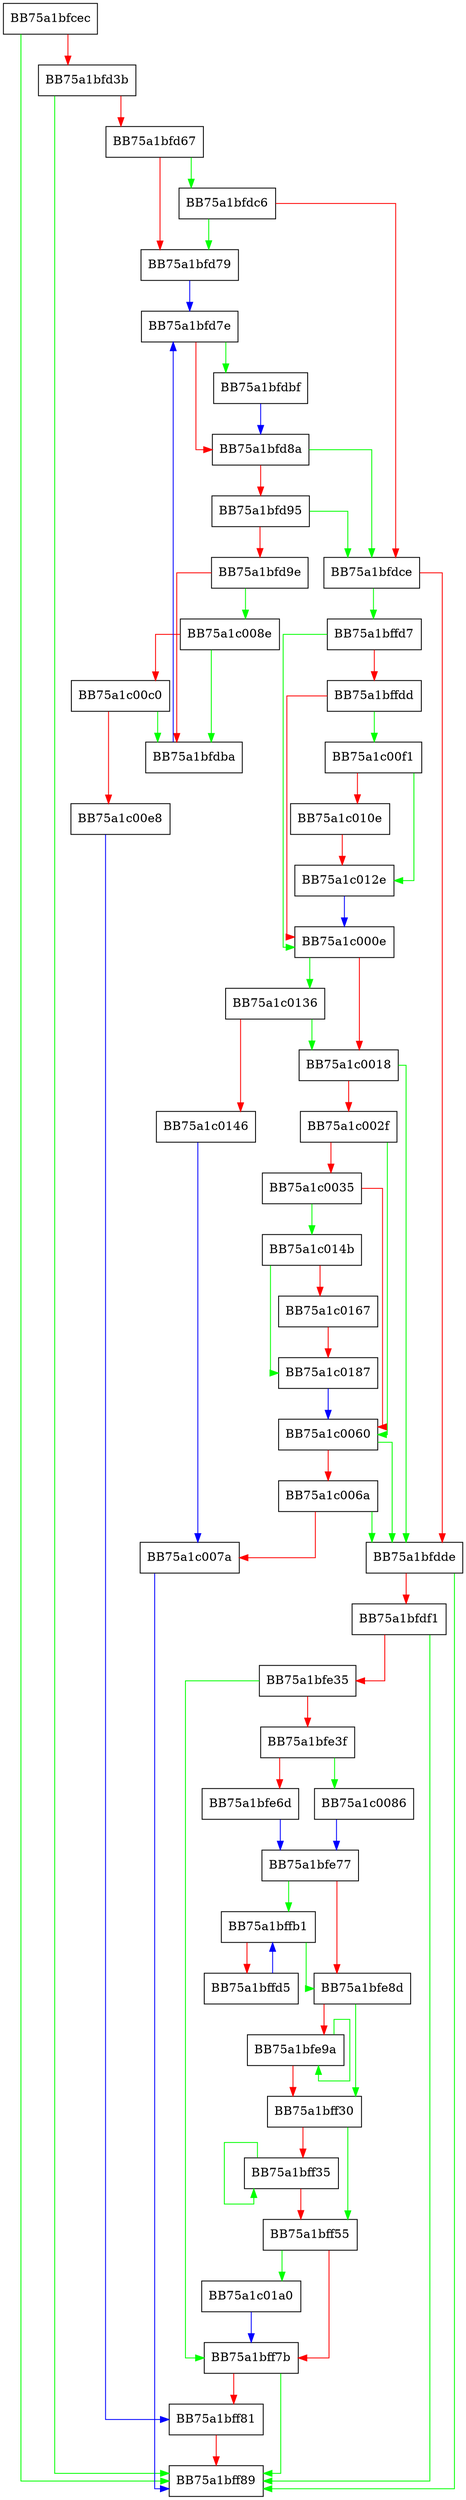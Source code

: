 digraph std_scan_entry {
  node [shape="box"];
  graph [splines=ortho];
  BB75a1bfcec -> BB75a1bff89 [color="green"];
  BB75a1bfcec -> BB75a1bfd3b [color="red"];
  BB75a1bfd3b -> BB75a1bff89 [color="green"];
  BB75a1bfd3b -> BB75a1bfd67 [color="red"];
  BB75a1bfd67 -> BB75a1bfdc6 [color="green"];
  BB75a1bfd67 -> BB75a1bfd79 [color="red"];
  BB75a1bfd79 -> BB75a1bfd7e [color="blue"];
  BB75a1bfd7e -> BB75a1bfdbf [color="green"];
  BB75a1bfd7e -> BB75a1bfd8a [color="red"];
  BB75a1bfd8a -> BB75a1bfdce [color="green"];
  BB75a1bfd8a -> BB75a1bfd95 [color="red"];
  BB75a1bfd95 -> BB75a1bfdce [color="green"];
  BB75a1bfd95 -> BB75a1bfd9e [color="red"];
  BB75a1bfd9e -> BB75a1c008e [color="green"];
  BB75a1bfd9e -> BB75a1bfdba [color="red"];
  BB75a1bfdba -> BB75a1bfd7e [color="blue"];
  BB75a1bfdbf -> BB75a1bfd8a [color="blue"];
  BB75a1bfdc6 -> BB75a1bfd79 [color="green"];
  BB75a1bfdc6 -> BB75a1bfdce [color="red"];
  BB75a1bfdce -> BB75a1bffd7 [color="green"];
  BB75a1bfdce -> BB75a1bfdde [color="red"];
  BB75a1bfdde -> BB75a1bff89 [color="green"];
  BB75a1bfdde -> BB75a1bfdf1 [color="red"];
  BB75a1bfdf1 -> BB75a1bff89 [color="green"];
  BB75a1bfdf1 -> BB75a1bfe35 [color="red"];
  BB75a1bfe35 -> BB75a1bff7b [color="green"];
  BB75a1bfe35 -> BB75a1bfe3f [color="red"];
  BB75a1bfe3f -> BB75a1c0086 [color="green"];
  BB75a1bfe3f -> BB75a1bfe6d [color="red"];
  BB75a1bfe6d -> BB75a1bfe77 [color="blue"];
  BB75a1bfe77 -> BB75a1bffb1 [color="green"];
  BB75a1bfe77 -> BB75a1bfe8d [color="red"];
  BB75a1bfe8d -> BB75a1bff30 [color="green"];
  BB75a1bfe8d -> BB75a1bfe9a [color="red"];
  BB75a1bfe9a -> BB75a1bfe9a [color="green"];
  BB75a1bfe9a -> BB75a1bff30 [color="red"];
  BB75a1bff30 -> BB75a1bff55 [color="green"];
  BB75a1bff30 -> BB75a1bff35 [color="red"];
  BB75a1bff35 -> BB75a1bff35 [color="green"];
  BB75a1bff35 -> BB75a1bff55 [color="red"];
  BB75a1bff55 -> BB75a1c01a0 [color="green"];
  BB75a1bff55 -> BB75a1bff7b [color="red"];
  BB75a1bff7b -> BB75a1bff89 [color="green"];
  BB75a1bff7b -> BB75a1bff81 [color="red"];
  BB75a1bff81 -> BB75a1bff89 [color="red"];
  BB75a1bffb1 -> BB75a1bfe8d [color="green"];
  BB75a1bffb1 -> BB75a1bffd5 [color="red"];
  BB75a1bffd5 -> BB75a1bffb1 [color="blue"];
  BB75a1bffd7 -> BB75a1c000e [color="green"];
  BB75a1bffd7 -> BB75a1bffdd [color="red"];
  BB75a1bffdd -> BB75a1c00f1 [color="green"];
  BB75a1bffdd -> BB75a1c000e [color="red"];
  BB75a1c000e -> BB75a1c0136 [color="green"];
  BB75a1c000e -> BB75a1c0018 [color="red"];
  BB75a1c0018 -> BB75a1bfdde [color="green"];
  BB75a1c0018 -> BB75a1c002f [color="red"];
  BB75a1c002f -> BB75a1c0060 [color="green"];
  BB75a1c002f -> BB75a1c0035 [color="red"];
  BB75a1c0035 -> BB75a1c014b [color="green"];
  BB75a1c0035 -> BB75a1c0060 [color="red"];
  BB75a1c0060 -> BB75a1bfdde [color="green"];
  BB75a1c0060 -> BB75a1c006a [color="red"];
  BB75a1c006a -> BB75a1bfdde [color="green"];
  BB75a1c006a -> BB75a1c007a [color="red"];
  BB75a1c007a -> BB75a1bff89 [color="blue"];
  BB75a1c0086 -> BB75a1bfe77 [color="blue"];
  BB75a1c008e -> BB75a1bfdba [color="green"];
  BB75a1c008e -> BB75a1c00c0 [color="red"];
  BB75a1c00c0 -> BB75a1bfdba [color="green"];
  BB75a1c00c0 -> BB75a1c00e8 [color="red"];
  BB75a1c00e8 -> BB75a1bff81 [color="blue"];
  BB75a1c00f1 -> BB75a1c012e [color="green"];
  BB75a1c00f1 -> BB75a1c010e [color="red"];
  BB75a1c010e -> BB75a1c012e [color="red"];
  BB75a1c012e -> BB75a1c000e [color="blue"];
  BB75a1c0136 -> BB75a1c0018 [color="green"];
  BB75a1c0136 -> BB75a1c0146 [color="red"];
  BB75a1c0146 -> BB75a1c007a [color="blue"];
  BB75a1c014b -> BB75a1c0187 [color="green"];
  BB75a1c014b -> BB75a1c0167 [color="red"];
  BB75a1c0167 -> BB75a1c0187 [color="red"];
  BB75a1c0187 -> BB75a1c0060 [color="blue"];
  BB75a1c01a0 -> BB75a1bff7b [color="blue"];
}